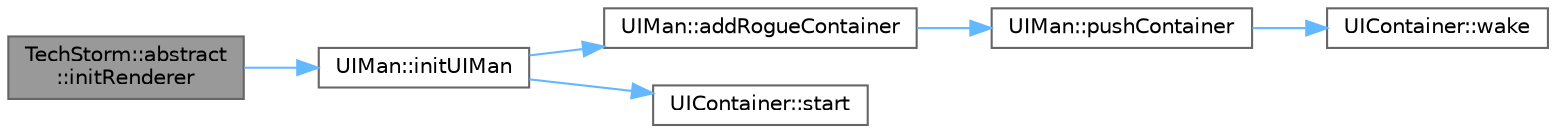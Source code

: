 digraph "TechStorm::abstract::initRenderer"
{
 // LATEX_PDF_SIZE
  bgcolor="transparent";
  edge [fontname=Helvetica,fontsize=10,labelfontname=Helvetica,labelfontsize=10];
  node [fontname=Helvetica,fontsize=10,shape=box,height=0.2,width=0.4];
  rankdir="LR";
  Node1 [id="Node000001",label="TechStorm::abstract\l::initRenderer",height=0.2,width=0.4,color="gray40", fillcolor="grey60", style="filled", fontcolor="black",tooltip=" "];
  Node1 -> Node2 [id="edge1_Node000001_Node000002",color="steelblue1",style="solid",tooltip=" "];
  Node2 [id="Node000002",label="UIMan::initUIMan",height=0.2,width=0.4,color="grey40", fillcolor="white", style="filled",URL="$class_u_i_man.html#a67e11a96426faefa7b6274a0204d8a32",tooltip=" "];
  Node2 -> Node3 [id="edge2_Node000002_Node000003",color="steelblue1",style="solid",tooltip=" "];
  Node3 [id="Node000003",label="UIMan::addRogueContainer",height=0.2,width=0.4,color="grey40", fillcolor="white", style="filled",URL="$class_u_i_man.html#afdfd44e24b88a02b0d9654310a78225c",tooltip=" "];
  Node3 -> Node4 [id="edge3_Node000003_Node000004",color="steelblue1",style="solid",tooltip=" "];
  Node4 [id="Node000004",label="UIMan::pushContainer",height=0.2,width=0.4,color="grey40", fillcolor="white", style="filled",URL="$class_u_i_man.html#a74448730763c8463d4e517bbff87e353",tooltip=" "];
  Node4 -> Node5 [id="edge4_Node000004_Node000005",color="steelblue1",style="solid",tooltip=" "];
  Node5 [id="Node000005",label="UIContainer::wake",height=0.2,width=0.4,color="grey40", fillcolor="white", style="filled",URL="$class_u_i_container.html#a9c2a1a77954e45c0844c48b451230aa8",tooltip=" "];
  Node2 -> Node6 [id="edge5_Node000002_Node000006",color="steelblue1",style="solid",tooltip=" "];
  Node6 [id="Node000006",label="UIContainer::start",height=0.2,width=0.4,color="grey40", fillcolor="white", style="filled",URL="$class_u_i_container.html#a27e6a7c051d33e3ca36f670baa68e8ed",tooltip=" "];
}
